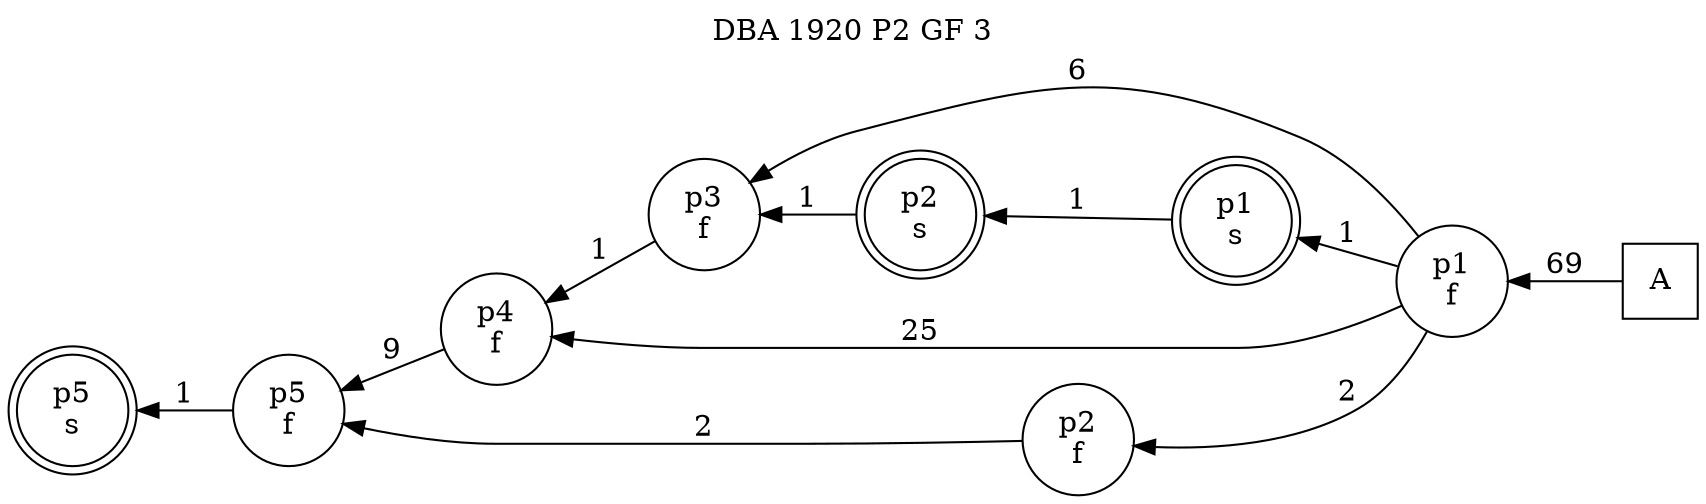 digraph DBA_1920_P2_GF_3_GOOD {
labelloc="tl"
label= " DBA 1920 P2 GF 3 "
rankdir="RL";
"A" [shape="square" label="A"]
"p1_f" [shape="circle" label="p1
f"]
"p4_f" [shape="circle" label="p4
f"]
"p2_f" [shape="circle" label="p2
f"]
"p5_f" [shape="circle" label="p5
f"]
"p3_f" [shape="circle" label="p3
f"]
"p1_s" [shape="doublecircle" label="p1
s"]
"p2_s" [shape="doublecircle" label="p2
s"]
"p5_s" [shape="doublecircle" label="p5
s"]
"A" -> "p1_f" [ label=69]
"p1_f" -> "p4_f" [ label=25]
"p1_f" -> "p2_f" [ label=2]
"p1_f" -> "p3_f" [ label=6]
"p1_f" -> "p1_s" [ label=1]
"p4_f" -> "p5_f" [ label=9]
"p2_f" -> "p5_f" [ label=2]
"p5_f" -> "p5_s" [ label=1]
"p3_f" -> "p4_f" [ label=1]
"p1_s" -> "p2_s" [ label=1]
"p2_s" -> "p3_f" [ label=1]
}
